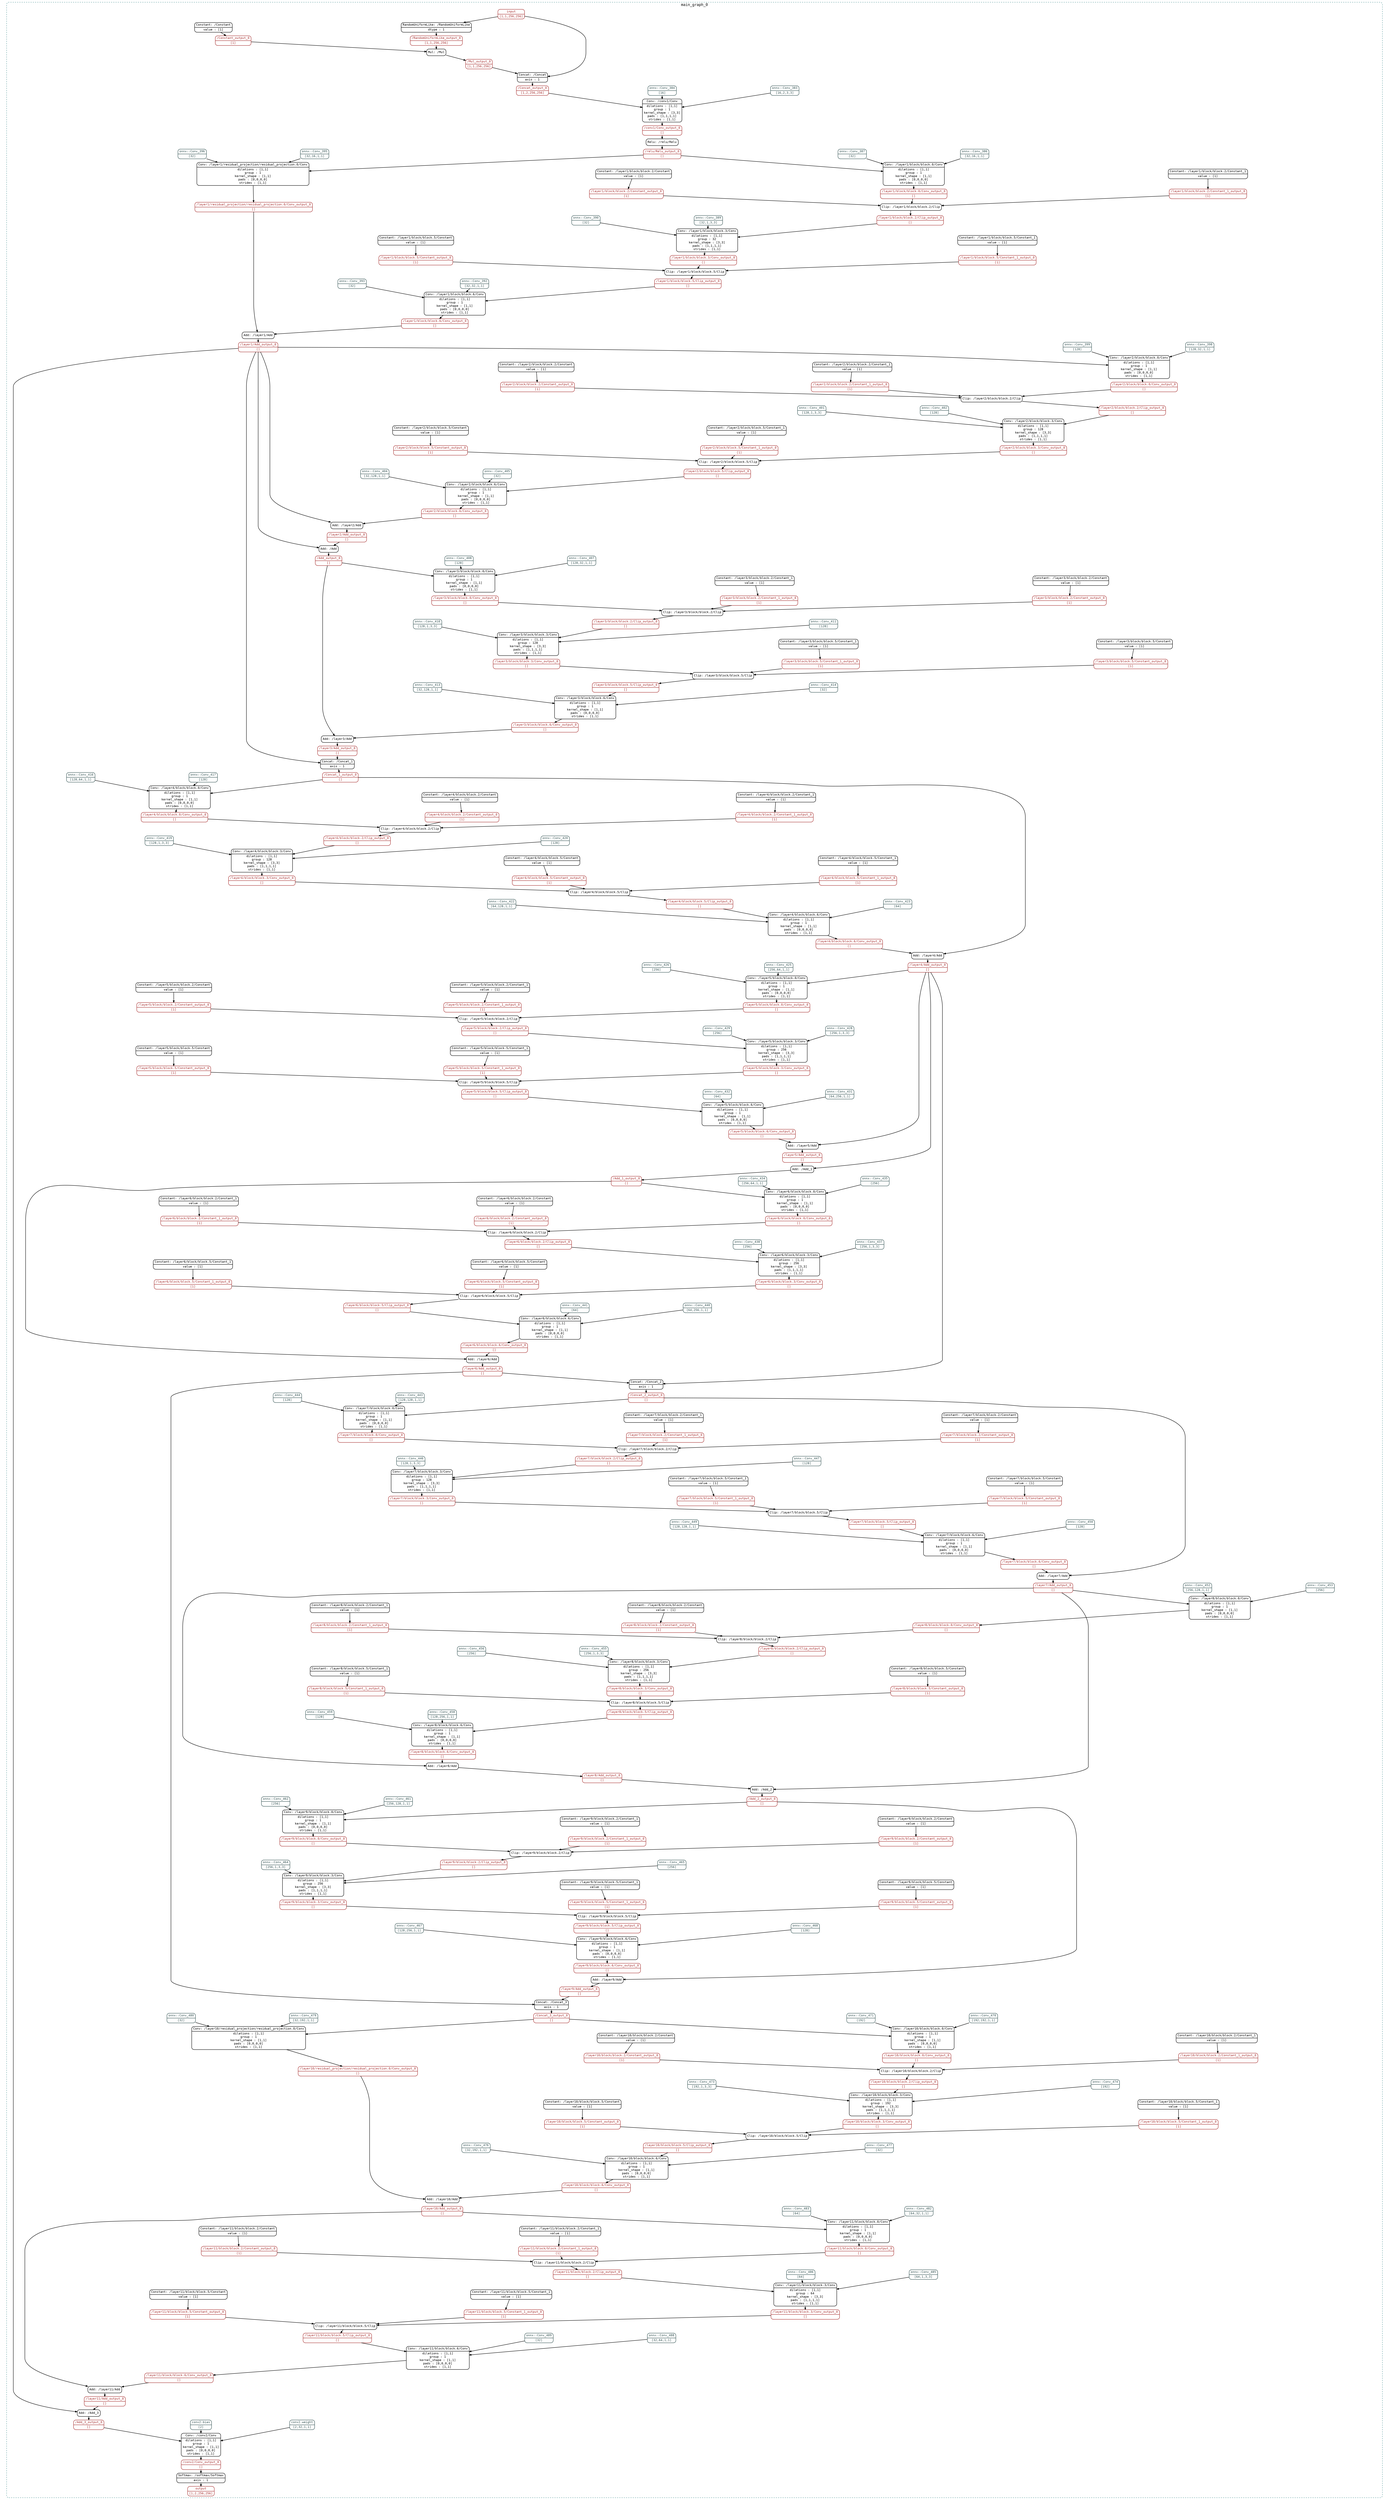 digraph main_graph {
compound = true
ratio = 1.8
ranksep = 0.25
nodesep = 0.2
splines = true
graph [rankdir = TB, shape = record, charset = "UTF-8", color = cadetblue, fontcolor = black, fontname = "Consolas", fontsize = 20, style = "rounded,dashed,bold"]
node [shape = record, charset = "UTF-8", color = black, fontcolor = black, fontname = "Consolas", fontsize = 16, style = "rounded,bold"]
edge [shape = record, charset = "UTF-8", color = black, fontname = "Consolas", fontsize = 14, style = "bold"]

Tensor0 [
color = brown
fontcolor = brown
label = "{input | [1,1,256,256]}"
]

Tensor1 [
color = brown
fontcolor = brown
label = "{output | [1,2,256,256]}"
]

Tensor2 [
color = brown
fontcolor = brown
label = "{/RandomUniformLike_output_0 | [1,1,256,256]}"
]

Tensor3 [
color = brown
fontcolor = brown
label = "{/Constant_output_0 | [1]}"
]

Tensor4 [
color = brown
fontcolor = brown
label = "{/Mul_output_0 | [1,1,256,256]}"
]

Tensor5 [
color = brown
fontcolor = brown
label = "{/Concat_output_0 | [1,2,256,256]}"
]

Tensor6 [
color = brown
fontcolor = brown
label = "{/conv1/Conv_output_0 | []}"
]

Tensor7 [
color = brown
fontcolor = brown
label = "{/relu/Relu_output_0 | []}"
]

Tensor8 [
color = brown
fontcolor = brown
label = "{/layer1/block/block.0/Conv_output_0 | []}"
]

Tensor9 [
color = brown
fontcolor = brown
label = "{/layer1/block/block.2/Constant_output_0 | [1]}"
]

Tensor10 [
color = brown
fontcolor = brown
label = "{/layer1/block/block.2/Constant_1_output_0 | [1]}"
]

Tensor11 [
color = brown
fontcolor = brown
label = "{/layer1/block/block.2/Clip_output_0 | []}"
]

Tensor12 [
color = brown
fontcolor = brown
label = "{/layer1/block/block.3/Conv_output_0 | []}"
]

Tensor13 [
color = brown
fontcolor = brown
label = "{/layer1/block/block.5/Constant_output_0 | [1]}"
]

Tensor14 [
color = brown
fontcolor = brown
label = "{/layer1/block/block.5/Constant_1_output_0 | [1]}"
]

Tensor15 [
color = brown
fontcolor = brown
label = "{/layer1/block/block.5/Clip_output_0 | []}"
]

Tensor16 [
color = brown
fontcolor = brown
label = "{/layer1/block/block.6/Conv_output_0 | []}"
]

Tensor17 [
color = brown
fontcolor = brown
label = "{/layer1/residual_projection/residual_projection.0/Conv_output_0 | []}"
]

Tensor18 [
color = brown
fontcolor = brown
label = "{/layer1/Add_output_0 | []}"
]

Tensor19 [
color = brown
fontcolor = brown
label = "{/layer2/block/block.0/Conv_output_0 | []}"
]

Tensor20 [
color = brown
fontcolor = brown
label = "{/layer2/block/block.2/Constant_output_0 | [1]}"
]

Tensor21 [
color = brown
fontcolor = brown
label = "{/layer2/block/block.2/Constant_1_output_0 | [1]}"
]

Tensor22 [
color = brown
fontcolor = brown
label = "{/layer2/block/block.2/Clip_output_0 | []}"
]

Tensor23 [
color = brown
fontcolor = brown
label = "{/layer2/block/block.3/Conv_output_0 | []}"
]

Tensor24 [
color = brown
fontcolor = brown
label = "{/layer2/block/block.5/Constant_output_0 | [1]}"
]

Tensor25 [
color = brown
fontcolor = brown
label = "{/layer2/block/block.5/Constant_1_output_0 | [1]}"
]

Tensor26 [
color = brown
fontcolor = brown
label = "{/layer2/block/block.5/Clip_output_0 | []}"
]

Tensor27 [
color = brown
fontcolor = brown
label = "{/layer2/block/block.6/Conv_output_0 | []}"
]

Tensor28 [
color = brown
fontcolor = brown
label = "{/layer2/Add_output_0 | []}"
]

Tensor29 [
color = brown
fontcolor = brown
label = "{/Add_output_0 | []}"
]

Tensor30 [
color = brown
fontcolor = brown
label = "{/layer3/block/block.0/Conv_output_0 | []}"
]

Tensor31 [
color = brown
fontcolor = brown
label = "{/layer3/block/block.2/Constant_output_0 | [1]}"
]

Tensor32 [
color = brown
fontcolor = brown
label = "{/layer3/block/block.2/Constant_1_output_0 | [1]}"
]

Tensor33 [
color = brown
fontcolor = brown
label = "{/layer3/block/block.2/Clip_output_0 | []}"
]

Tensor34 [
color = brown
fontcolor = brown
label = "{/layer3/block/block.3/Conv_output_0 | []}"
]

Tensor35 [
color = brown
fontcolor = brown
label = "{/layer3/block/block.5/Constant_output_0 | [1]}"
]

Tensor36 [
color = brown
fontcolor = brown
label = "{/layer3/block/block.5/Constant_1_output_0 | [1]}"
]

Tensor37 [
color = brown
fontcolor = brown
label = "{/layer3/block/block.5/Clip_output_0 | []}"
]

Tensor38 [
color = brown
fontcolor = brown
label = "{/layer3/block/block.6/Conv_output_0 | []}"
]

Tensor39 [
color = brown
fontcolor = brown
label = "{/layer3/Add_output_0 | []}"
]

Tensor40 [
color = brown
fontcolor = brown
label = "{/Concat_1_output_0 | []}"
]

Tensor41 [
color = brown
fontcolor = brown
label = "{/layer4/block/block.0/Conv_output_0 | []}"
]

Tensor42 [
color = brown
fontcolor = brown
label = "{/layer4/block/block.2/Constant_output_0 | [1]}"
]

Tensor43 [
color = brown
fontcolor = brown
label = "{/layer4/block/block.2/Constant_1_output_0 | [1]}"
]

Tensor44 [
color = brown
fontcolor = brown
label = "{/layer4/block/block.2/Clip_output_0 | []}"
]

Tensor45 [
color = brown
fontcolor = brown
label = "{/layer4/block/block.3/Conv_output_0 | []}"
]

Tensor46 [
color = brown
fontcolor = brown
label = "{/layer4/block/block.5/Constant_output_0 | [1]}"
]

Tensor47 [
color = brown
fontcolor = brown
label = "{/layer4/block/block.5/Constant_1_output_0 | [1]}"
]

Tensor48 [
color = brown
fontcolor = brown
label = "{/layer4/block/block.5/Clip_output_0 | []}"
]

Tensor49 [
color = brown
fontcolor = brown
label = "{/layer4/block/block.6/Conv_output_0 | []}"
]

Tensor50 [
color = brown
fontcolor = brown
label = "{/layer4/Add_output_0 | []}"
]

Tensor51 [
color = brown
fontcolor = brown
label = "{/layer5/block/block.0/Conv_output_0 | []}"
]

Tensor52 [
color = brown
fontcolor = brown
label = "{/layer5/block/block.2/Constant_output_0 | [1]}"
]

Tensor53 [
color = brown
fontcolor = brown
label = "{/layer5/block/block.2/Constant_1_output_0 | [1]}"
]

Tensor54 [
color = brown
fontcolor = brown
label = "{/layer5/block/block.2/Clip_output_0 | []}"
]

Tensor55 [
color = brown
fontcolor = brown
label = "{/layer5/block/block.3/Conv_output_0 | []}"
]

Tensor56 [
color = brown
fontcolor = brown
label = "{/layer5/block/block.5/Constant_output_0 | [1]}"
]

Tensor57 [
color = brown
fontcolor = brown
label = "{/layer5/block/block.5/Constant_1_output_0 | [1]}"
]

Tensor58 [
color = brown
fontcolor = brown
label = "{/layer5/block/block.5/Clip_output_0 | []}"
]

Tensor59 [
color = brown
fontcolor = brown
label = "{/layer5/block/block.6/Conv_output_0 | []}"
]

Tensor60 [
color = brown
fontcolor = brown
label = "{/layer5/Add_output_0 | []}"
]

Tensor61 [
color = brown
fontcolor = brown
label = "{/Add_1_output_0 | []}"
]

Tensor62 [
color = brown
fontcolor = brown
label = "{/layer6/block/block.0/Conv_output_0 | []}"
]

Tensor63 [
color = brown
fontcolor = brown
label = "{/layer6/block/block.2/Constant_output_0 | [1]}"
]

Tensor64 [
color = brown
fontcolor = brown
label = "{/layer6/block/block.2/Constant_1_output_0 | [1]}"
]

Tensor65 [
color = brown
fontcolor = brown
label = "{/layer6/block/block.2/Clip_output_0 | []}"
]

Tensor66 [
color = brown
fontcolor = brown
label = "{/layer6/block/block.3/Conv_output_0 | []}"
]

Tensor67 [
color = brown
fontcolor = brown
label = "{/layer6/block/block.5/Constant_output_0 | [1]}"
]

Tensor68 [
color = brown
fontcolor = brown
label = "{/layer6/block/block.5/Constant_1_output_0 | [1]}"
]

Tensor69 [
color = brown
fontcolor = brown
label = "{/layer6/block/block.5/Clip_output_0 | []}"
]

Tensor70 [
color = brown
fontcolor = brown
label = "{/layer6/block/block.6/Conv_output_0 | []}"
]

Tensor71 [
color = brown
fontcolor = brown
label = "{/layer6/Add_output_0 | []}"
]

Tensor72 [
color = brown
fontcolor = brown
label = "{/Concat_2_output_0 | []}"
]

Tensor73 [
color = brown
fontcolor = brown
label = "{/layer7/block/block.0/Conv_output_0 | []}"
]

Tensor74 [
color = brown
fontcolor = brown
label = "{/layer7/block/block.2/Constant_output_0 | [1]}"
]

Tensor75 [
color = brown
fontcolor = brown
label = "{/layer7/block/block.2/Constant_1_output_0 | [1]}"
]

Tensor76 [
color = brown
fontcolor = brown
label = "{/layer7/block/block.2/Clip_output_0 | []}"
]

Tensor77 [
color = brown
fontcolor = brown
label = "{/layer7/block/block.3/Conv_output_0 | []}"
]

Tensor78 [
color = brown
fontcolor = brown
label = "{/layer7/block/block.5/Constant_output_0 | [1]}"
]

Tensor79 [
color = brown
fontcolor = brown
label = "{/layer7/block/block.5/Constant_1_output_0 | [1]}"
]

Tensor80 [
color = brown
fontcolor = brown
label = "{/layer7/block/block.5/Clip_output_0 | []}"
]

Tensor81 [
color = brown
fontcolor = brown
label = "{/layer7/block/block.6/Conv_output_0 | []}"
]

Tensor82 [
color = brown
fontcolor = brown
label = "{/layer7/Add_output_0 | []}"
]

Tensor83 [
color = brown
fontcolor = brown
label = "{/layer8/block/block.0/Conv_output_0 | []}"
]

Tensor84 [
color = brown
fontcolor = brown
label = "{/layer8/block/block.2/Constant_output_0 | [1]}"
]

Tensor85 [
color = brown
fontcolor = brown
label = "{/layer8/block/block.2/Constant_1_output_0 | [1]}"
]

Tensor86 [
color = brown
fontcolor = brown
label = "{/layer8/block/block.2/Clip_output_0 | []}"
]

Tensor87 [
color = brown
fontcolor = brown
label = "{/layer8/block/block.3/Conv_output_0 | []}"
]

Tensor88 [
color = brown
fontcolor = brown
label = "{/layer8/block/block.5/Constant_output_0 | [1]}"
]

Tensor89 [
color = brown
fontcolor = brown
label = "{/layer8/block/block.5/Constant_1_output_0 | [1]}"
]

Tensor90 [
color = brown
fontcolor = brown
label = "{/layer8/block/block.5/Clip_output_0 | []}"
]

Tensor91 [
color = brown
fontcolor = brown
label = "{/layer8/block/block.6/Conv_output_0 | []}"
]

Tensor92 [
color = brown
fontcolor = brown
label = "{/layer8/Add_output_0 | []}"
]

Tensor93 [
color = brown
fontcolor = brown
label = "{/Add_2_output_0 | []}"
]

Tensor94 [
color = brown
fontcolor = brown
label = "{/layer9/block/block.0/Conv_output_0 | []}"
]

Tensor95 [
color = brown
fontcolor = brown
label = "{/layer9/block/block.2/Constant_output_0 | [1]}"
]

Tensor96 [
color = brown
fontcolor = brown
label = "{/layer9/block/block.2/Constant_1_output_0 | [1]}"
]

Tensor97 [
color = brown
fontcolor = brown
label = "{/layer9/block/block.2/Clip_output_0 | []}"
]

Tensor98 [
color = brown
fontcolor = brown
label = "{/layer9/block/block.3/Conv_output_0 | []}"
]

Tensor99 [
color = brown
fontcolor = brown
label = "{/layer9/block/block.5/Constant_output_0 | [1]}"
]

Tensor100 [
color = brown
fontcolor = brown
label = "{/layer9/block/block.5/Constant_1_output_0 | [1]}"
]

Tensor101 [
color = brown
fontcolor = brown
label = "{/layer9/block/block.5/Clip_output_0 | []}"
]

Tensor102 [
color = brown
fontcolor = brown
label = "{/layer9/block/block.6/Conv_output_0 | []}"
]

Tensor103 [
color = brown
fontcolor = brown
label = "{/layer9/Add_output_0 | []}"
]

Tensor104 [
color = brown
fontcolor = brown
label = "{/Concat_3_output_0 | []}"
]

Tensor105 [
color = brown
fontcolor = brown
label = "{/layer10/block/block.0/Conv_output_0 | []}"
]

Tensor106 [
color = brown
fontcolor = brown
label = "{/layer10/block/block.2/Constant_output_0 | [1]}"
]

Tensor107 [
color = brown
fontcolor = brown
label = "{/layer10/block/block.2/Constant_1_output_0 | [1]}"
]

Tensor108 [
color = brown
fontcolor = brown
label = "{/layer10/block/block.2/Clip_output_0 | []}"
]

Tensor109 [
color = brown
fontcolor = brown
label = "{/layer10/block/block.3/Conv_output_0 | []}"
]

Tensor110 [
color = brown
fontcolor = brown
label = "{/layer10/block/block.5/Constant_output_0 | [1]}"
]

Tensor111 [
color = brown
fontcolor = brown
label = "{/layer10/block/block.5/Constant_1_output_0 | [1]}"
]

Tensor112 [
color = brown
fontcolor = brown
label = "{/layer10/block/block.5/Clip_output_0 | []}"
]

Tensor113 [
color = brown
fontcolor = brown
label = "{/layer10/block/block.6/Conv_output_0 | []}"
]

Tensor114 [
color = brown
fontcolor = brown
label = "{/layer10/residual_projection/residual_projection.0/Conv_output_0 | []}"
]

Tensor115 [
color = brown
fontcolor = brown
label = "{/layer10/Add_output_0 | []}"
]

Tensor116 [
color = brown
fontcolor = brown
label = "{/layer11/block/block.0/Conv_output_0 | []}"
]

Tensor117 [
color = brown
fontcolor = brown
label = "{/layer11/block/block.2/Constant_output_0 | [1]}"
]

Tensor118 [
color = brown
fontcolor = brown
label = "{/layer11/block/block.2/Constant_1_output_0 | [1]}"
]

Tensor119 [
color = brown
fontcolor = brown
label = "{/layer11/block/block.2/Clip_output_0 | []}"
]

Tensor120 [
color = brown
fontcolor = brown
label = "{/layer11/block/block.3/Conv_output_0 | []}"
]

Tensor121 [
color = brown
fontcolor = brown
label = "{/layer11/block/block.5/Constant_output_0 | [1]}"
]

Tensor122 [
color = brown
fontcolor = brown
label = "{/layer11/block/block.5/Constant_1_output_0 | [1]}"
]

Tensor123 [
color = brown
fontcolor = brown
label = "{/layer11/block/block.5/Clip_output_0 | []}"
]

Tensor124 [
color = brown
fontcolor = brown
label = "{/layer11/block/block.6/Conv_output_0 | []}"
]

Tensor125 [
color = brown
fontcolor = brown
label = "{/layer11/Add_output_0 | []}"
]

Tensor126 [
color = brown
fontcolor = brown
label = "{/Add_3_output_0 | []}"
]

Tensor127 [
color = brown
fontcolor = brown
label = "{/conv2/Conv_output_0 | []}"
]

Tensor128 [
color = darkslategrey
fontcolor = darkslategrey
label = "{onnx::Conv_383 | [16,2,3,3]}"
]

Tensor129 [
color = darkslategrey
fontcolor = darkslategrey
label = "{onnx::Conv_384 | [16]}"
]

Tensor130 [
color = darkslategrey
fontcolor = darkslategrey
label = "{onnx::Conv_386 | [32,16,1,1]}"
]

Tensor131 [
color = darkslategrey
fontcolor = darkslategrey
label = "{onnx::Conv_387 | [32]}"
]

Tensor132 [
color = darkslategrey
fontcolor = darkslategrey
label = "{onnx::Conv_389 | [32,1,3,3]}"
]

Tensor133 [
color = darkslategrey
fontcolor = darkslategrey
label = "{onnx::Conv_390 | [32]}"
]

Tensor134 [
color = darkslategrey
fontcolor = darkslategrey
label = "{onnx::Conv_392 | [32,32,1,1]}"
]

Tensor135 [
color = darkslategrey
fontcolor = darkslategrey
label = "{onnx::Conv_393 | [32]}"
]

Tensor136 [
color = darkslategrey
fontcolor = darkslategrey
label = "{onnx::Conv_395 | [32,16,1,1]}"
]

Tensor137 [
color = darkslategrey
fontcolor = darkslategrey
label = "{onnx::Conv_396 | [32]}"
]

Tensor138 [
color = darkslategrey
fontcolor = darkslategrey
label = "{onnx::Conv_398 | [128,32,1,1]}"
]

Tensor139 [
color = darkslategrey
fontcolor = darkslategrey
label = "{onnx::Conv_399 | [128]}"
]

Tensor140 [
color = darkslategrey
fontcolor = darkslategrey
label = "{onnx::Conv_401 | [128,1,3,3]}"
]

Tensor141 [
color = darkslategrey
fontcolor = darkslategrey
label = "{onnx::Conv_402 | [128]}"
]

Tensor142 [
color = darkslategrey
fontcolor = darkslategrey
label = "{onnx::Conv_404 | [32,128,1,1]}"
]

Tensor143 [
color = darkslategrey
fontcolor = darkslategrey
label = "{onnx::Conv_405 | [32]}"
]

Tensor144 [
color = darkslategrey
fontcolor = darkslategrey
label = "{onnx::Conv_407 | [128,32,1,1]}"
]

Tensor145 [
color = darkslategrey
fontcolor = darkslategrey
label = "{onnx::Conv_408 | [128]}"
]

Tensor146 [
color = darkslategrey
fontcolor = darkslategrey
label = "{onnx::Conv_410 | [128,1,3,3]}"
]

Tensor147 [
color = darkslategrey
fontcolor = darkslategrey
label = "{onnx::Conv_411 | [128]}"
]

Tensor148 [
color = darkslategrey
fontcolor = darkslategrey
label = "{onnx::Conv_413 | [32,128,1,1]}"
]

Tensor149 [
color = darkslategrey
fontcolor = darkslategrey
label = "{onnx::Conv_414 | [32]}"
]

Tensor150 [
color = darkslategrey
fontcolor = darkslategrey
label = "{onnx::Conv_416 | [128,64,1,1]}"
]

Tensor151 [
color = darkslategrey
fontcolor = darkslategrey
label = "{onnx::Conv_417 | [128]}"
]

Tensor152 [
color = darkslategrey
fontcolor = darkslategrey
label = "{onnx::Conv_419 | [128,1,3,3]}"
]

Tensor153 [
color = darkslategrey
fontcolor = darkslategrey
label = "{onnx::Conv_420 | [128]}"
]

Tensor154 [
color = darkslategrey
fontcolor = darkslategrey
label = "{onnx::Conv_422 | [64,128,1,1]}"
]

Tensor155 [
color = darkslategrey
fontcolor = darkslategrey
label = "{onnx::Conv_423 | [64]}"
]

Tensor156 [
color = darkslategrey
fontcolor = darkslategrey
label = "{onnx::Conv_425 | [256,64,1,1]}"
]

Tensor157 [
color = darkslategrey
fontcolor = darkslategrey
label = "{onnx::Conv_426 | [256]}"
]

Tensor158 [
color = darkslategrey
fontcolor = darkslategrey
label = "{onnx::Conv_428 | [256,1,3,3]}"
]

Tensor159 [
color = darkslategrey
fontcolor = darkslategrey
label = "{onnx::Conv_429 | [256]}"
]

Tensor160 [
color = darkslategrey
fontcolor = darkslategrey
label = "{onnx::Conv_431 | [64,256,1,1]}"
]

Tensor161 [
color = darkslategrey
fontcolor = darkslategrey
label = "{onnx::Conv_432 | [64]}"
]

Tensor162 [
color = darkslategrey
fontcolor = darkslategrey
label = "{onnx::Conv_434 | [256,64,1,1]}"
]

Tensor163 [
color = darkslategrey
fontcolor = darkslategrey
label = "{onnx::Conv_435 | [256]}"
]

Tensor164 [
color = darkslategrey
fontcolor = darkslategrey
label = "{onnx::Conv_437 | [256,1,3,3]}"
]

Tensor165 [
color = darkslategrey
fontcolor = darkslategrey
label = "{onnx::Conv_438 | [256]}"
]

Tensor166 [
color = darkslategrey
fontcolor = darkslategrey
label = "{onnx::Conv_440 | [64,256,1,1]}"
]

Tensor167 [
color = darkslategrey
fontcolor = darkslategrey
label = "{onnx::Conv_441 | [64]}"
]

Tensor168 [
color = darkslategrey
fontcolor = darkslategrey
label = "{onnx::Conv_443 | [128,128,1,1]}"
]

Tensor169 [
color = darkslategrey
fontcolor = darkslategrey
label = "{onnx::Conv_444 | [128]}"
]

Tensor170 [
color = darkslategrey
fontcolor = darkslategrey
label = "{onnx::Conv_446 | [128,1,3,3]}"
]

Tensor171 [
color = darkslategrey
fontcolor = darkslategrey
label = "{onnx::Conv_447 | [128]}"
]

Tensor172 [
color = darkslategrey
fontcolor = darkslategrey
label = "{onnx::Conv_449 | [128,128,1,1]}"
]

Tensor173 [
color = darkslategrey
fontcolor = darkslategrey
label = "{onnx::Conv_450 | [128]}"
]

Tensor174 [
color = darkslategrey
fontcolor = darkslategrey
label = "{onnx::Conv_452 | [256,128,1,1]}"
]

Tensor175 [
color = darkslategrey
fontcolor = darkslategrey
label = "{onnx::Conv_453 | [256]}"
]

Tensor176 [
color = darkslategrey
fontcolor = darkslategrey
label = "{onnx::Conv_455 | [256,1,3,3]}"
]

Tensor177 [
color = darkslategrey
fontcolor = darkslategrey
label = "{onnx::Conv_456 | [256]}"
]

Tensor178 [
color = darkslategrey
fontcolor = darkslategrey
label = "{onnx::Conv_458 | [128,256,1,1]}"
]

Tensor179 [
color = darkslategrey
fontcolor = darkslategrey
label = "{onnx::Conv_459 | [128]}"
]

Tensor180 [
color = darkslategrey
fontcolor = darkslategrey
label = "{onnx::Conv_461 | [256,128,1,1]}"
]

Tensor181 [
color = darkslategrey
fontcolor = darkslategrey
label = "{onnx::Conv_462 | [256]}"
]

Tensor182 [
color = darkslategrey
fontcolor = darkslategrey
label = "{onnx::Conv_464 | [256,1,3,3]}"
]

Tensor183 [
color = darkslategrey
fontcolor = darkslategrey
label = "{onnx::Conv_465 | [256]}"
]

Tensor184 [
color = darkslategrey
fontcolor = darkslategrey
label = "{onnx::Conv_467 | [128,256,1,1]}"
]

Tensor185 [
color = darkslategrey
fontcolor = darkslategrey
label = "{onnx::Conv_468 | [128]}"
]

Tensor186 [
color = darkslategrey
fontcolor = darkslategrey
label = "{onnx::Conv_470 | [192,192,1,1]}"
]

Tensor187 [
color = darkslategrey
fontcolor = darkslategrey
label = "{onnx::Conv_471 | [192]}"
]

Tensor188 [
color = darkslategrey
fontcolor = darkslategrey
label = "{onnx::Conv_473 | [192,1,3,3]}"
]

Tensor189 [
color = darkslategrey
fontcolor = darkslategrey
label = "{onnx::Conv_474 | [192]}"
]

Tensor190 [
color = darkslategrey
fontcolor = darkslategrey
label = "{onnx::Conv_476 | [32,192,1,1]}"
]

Tensor191 [
color = darkslategrey
fontcolor = darkslategrey
label = "{onnx::Conv_477 | [32]}"
]

Tensor192 [
color = darkslategrey
fontcolor = darkslategrey
label = "{onnx::Conv_479 | [32,192,1,1]}"
]

Tensor193 [
color = darkslategrey
fontcolor = darkslategrey
label = "{onnx::Conv_480 | [32]}"
]

Tensor194 [
color = darkslategrey
fontcolor = darkslategrey
label = "{onnx::Conv_482 | [64,32,1,1]}"
]

Tensor195 [
color = darkslategrey
fontcolor = darkslategrey
label = "{onnx::Conv_483 | [64]}"
]

Tensor196 [
color = darkslategrey
fontcolor = darkslategrey
label = "{onnx::Conv_485 | [64,1,3,3]}"
]

Tensor197 [
color = darkslategrey
fontcolor = darkslategrey
label = "{onnx::Conv_486 | [64]}"
]

Tensor198 [
color = darkslategrey
fontcolor = darkslategrey
label = "{onnx::Conv_488 | [32,64,1,1]}"
]

Tensor199 [
color = darkslategrey
fontcolor = darkslategrey
label = "{onnx::Conv_489 | [32]}"
]

Tensor200 [
color = darkslategrey
fontcolor = darkslategrey
label = "{conv2.weight | [2,32,1,1]}"
]

Tensor201 [
color = darkslategrey
fontcolor = darkslategrey
label = "{conv2.bias | [2]}"
]

subgraph cluster_subgraph0 {
label = "main_graph_0"

Node0 [
label = "{ RandomUniformLike: /RandomUniformLike | {
dtype : 1\n

}}"
]

Tensor0 ->  Node0
Node0 ->  Tensor2

Node1 [
label = "{ Constant: /Constant | {
value : [1]\n

}}"
]

Node1 ->  Tensor3

Node2 [ label = "{ Mul: /Mul }" ]

Tensor2 ->  Node2
Tensor3 ->  Node2
Node2 ->  Tensor4

Node3 [
label = "{ Concat: /Concat | {
axis : 1\n

}}"
]

Tensor0 ->  Node3
Tensor4 ->  Node3
Node3 ->  Tensor5

Node4 [
label = "{ Conv: /conv1/Conv | {
dilations : [1,1]\n
group : 1\n
kernel_shape : [3,3]\n
pads : [1,1,1,1]\n
strides : [1,1]\n

}}"
]

Tensor5 ->  Node4
Tensor128 ->  Node4
Tensor129 ->  Node4
Node4 ->  Tensor6

Node5 [ label = "{ Relu: /relu/Relu }" ]

Tensor6 ->  Node5
Node5 ->  Tensor7

Node6 [
label = "{ Conv: /layer1/block/block.0/Conv | {
dilations : [1,1]\n
group : 1\n
kernel_shape : [1,1]\n
pads : [0,0,0,0]\n
strides : [1,1]\n

}}"
]

Tensor7 ->  Node6
Tensor130 ->  Node6
Tensor131 ->  Node6
Node6 ->  Tensor8

Node7 [
label = "{ Constant: /layer1/block/block.2/Constant | {
value : [1]\n

}}"
]

Node7 ->  Tensor9

Node8 [
label = "{ Constant: /layer1/block/block.2/Constant_1 | {
value : [1]\n

}}"
]

Node8 ->  Tensor10

Node9 [ label = "{ Clip: /layer1/block/block.2/Clip }" ]

Tensor8 ->  Node9
Tensor9 ->  Node9
Tensor10 ->  Node9
Node9 ->  Tensor11

Node10 [
label = "{ Conv: /layer1/block/block.3/Conv | {
dilations : [1,1]\n
group : 32\n
kernel_shape : [3,3]\n
pads : [1,1,1,1]\n
strides : [1,1]\n

}}"
]

Tensor11 ->  Node10
Tensor132 ->  Node10
Tensor133 ->  Node10
Node10 ->  Tensor12

Node11 [
label = "{ Constant: /layer1/block/block.5/Constant | {
value : [1]\n

}}"
]

Node11 ->  Tensor13

Node12 [
label = "{ Constant: /layer1/block/block.5/Constant_1 | {
value : [1]\n

}}"
]

Node12 ->  Tensor14

Node13 [ label = "{ Clip: /layer1/block/block.5/Clip }" ]

Tensor12 ->  Node13
Tensor13 ->  Node13
Tensor14 ->  Node13
Node13 ->  Tensor15

Node14 [
label = "{ Conv: /layer1/block/block.6/Conv | {
dilations : [1,1]\n
group : 1\n
kernel_shape : [1,1]\n
pads : [0,0,0,0]\n
strides : [1,1]\n

}}"
]

Tensor15 ->  Node14
Tensor134 ->  Node14
Tensor135 ->  Node14
Node14 ->  Tensor16

Node15 [
label = "{ Conv: /layer1/residual_projection/residual_projection.0/Conv | {
dilations : [1,1]\n
group : 1\n
kernel_shape : [1,1]\n
pads : [0,0,0,0]\n
strides : [1,1]\n

}}"
]

Tensor7 ->  Node15
Tensor136 ->  Node15
Tensor137 ->  Node15
Node15 ->  Tensor17

Node16 [ label = "{ Add: /layer1/Add }" ]

Tensor16 ->  Node16
Tensor17 ->  Node16
Node16 ->  Tensor18

Node17 [
label = "{ Conv: /layer2/block/block.0/Conv | {
dilations : [1,1]\n
group : 1\n
kernel_shape : [1,1]\n
pads : [0,0,0,0]\n
strides : [1,1]\n

}}"
]

Tensor18 ->  Node17
Tensor138 ->  Node17
Tensor139 ->  Node17
Node17 ->  Tensor19

Node18 [
label = "{ Constant: /layer2/block/block.2/Constant | {
value : [1]\n

}}"
]

Node18 ->  Tensor20

Node19 [
label = "{ Constant: /layer2/block/block.2/Constant_1 | {
value : [1]\n

}}"
]

Node19 ->  Tensor21

Node20 [ label = "{ Clip: /layer2/block/block.2/Clip }" ]

Tensor19 ->  Node20
Tensor20 ->  Node20
Tensor21 ->  Node20
Node20 ->  Tensor22

Node21 [
label = "{ Conv: /layer2/block/block.3/Conv | {
dilations : [1,1]\n
group : 128\n
kernel_shape : [3,3]\n
pads : [1,1,1,1]\n
strides : [1,1]\n

}}"
]

Tensor22 ->  Node21
Tensor140 ->  Node21
Tensor141 ->  Node21
Node21 ->  Tensor23

Node22 [
label = "{ Constant: /layer2/block/block.5/Constant | {
value : [1]\n

}}"
]

Node22 ->  Tensor24

Node23 [
label = "{ Constant: /layer2/block/block.5/Constant_1 | {
value : [1]\n

}}"
]

Node23 ->  Tensor25

Node24 [ label = "{ Clip: /layer2/block/block.5/Clip }" ]

Tensor23 ->  Node24
Tensor24 ->  Node24
Tensor25 ->  Node24
Node24 ->  Tensor26

Node25 [
label = "{ Conv: /layer2/block/block.6/Conv | {
dilations : [1,1]\n
group : 1\n
kernel_shape : [1,1]\n
pads : [0,0,0,0]\n
strides : [1,1]\n

}}"
]

Tensor26 ->  Node25
Tensor142 ->  Node25
Tensor143 ->  Node25
Node25 ->  Tensor27

Node26 [ label = "{ Add: /layer2/Add }" ]

Tensor27 ->  Node26
Tensor18 ->  Node26
Node26 ->  Tensor28

Node27 [ label = "{ Add: /Add }" ]

Tensor18 ->  Node27
Tensor28 ->  Node27
Node27 ->  Tensor29

Node28 [
label = "{ Conv: /layer3/block/block.0/Conv | {
dilations : [1,1]\n
group : 1\n
kernel_shape : [1,1]\n
pads : [0,0,0,0]\n
strides : [1,1]\n

}}"
]

Tensor29 ->  Node28
Tensor144 ->  Node28
Tensor145 ->  Node28
Node28 ->  Tensor30

Node29 [
label = "{ Constant: /layer3/block/block.2/Constant | {
value : [1]\n

}}"
]

Node29 ->  Tensor31

Node30 [
label = "{ Constant: /layer3/block/block.2/Constant_1 | {
value : [1]\n

}}"
]

Node30 ->  Tensor32

Node31 [ label = "{ Clip: /layer3/block/block.2/Clip }" ]

Tensor30 ->  Node31
Tensor31 ->  Node31
Tensor32 ->  Node31
Node31 ->  Tensor33

Node32 [
label = "{ Conv: /layer3/block/block.3/Conv | {
dilations : [1,1]\n
group : 128\n
kernel_shape : [3,3]\n
pads : [1,1,1,1]\n
strides : [1,1]\n

}}"
]

Tensor33 ->  Node32
Tensor146 ->  Node32
Tensor147 ->  Node32
Node32 ->  Tensor34

Node33 [
label = "{ Constant: /layer3/block/block.5/Constant | {
value : [1]\n

}}"
]

Node33 ->  Tensor35

Node34 [
label = "{ Constant: /layer3/block/block.5/Constant_1 | {
value : [1]\n

}}"
]

Node34 ->  Tensor36

Node35 [ label = "{ Clip: /layer3/block/block.5/Clip }" ]

Tensor34 ->  Node35
Tensor35 ->  Node35
Tensor36 ->  Node35
Node35 ->  Tensor37

Node36 [
label = "{ Conv: /layer3/block/block.6/Conv | {
dilations : [1,1]\n
group : 1\n
kernel_shape : [1,1]\n
pads : [0,0,0,0]\n
strides : [1,1]\n

}}"
]

Tensor37 ->  Node36
Tensor148 ->  Node36
Tensor149 ->  Node36
Node36 ->  Tensor38

Node37 [ label = "{ Add: /layer3/Add }" ]

Tensor38 ->  Node37
Tensor29 ->  Node37
Node37 ->  Tensor39

Node38 [
label = "{ Concat: /Concat_1 | {
axis : 1\n

}}"
]

Tensor39 ->  Node38
Tensor18 ->  Node38
Node38 ->  Tensor40

Node39 [
label = "{ Conv: /layer4/block/block.0/Conv | {
dilations : [1,1]\n
group : 1\n
kernel_shape : [1,1]\n
pads : [0,0,0,0]\n
strides : [1,1]\n

}}"
]

Tensor40 ->  Node39
Tensor150 ->  Node39
Tensor151 ->  Node39
Node39 ->  Tensor41

Node40 [
label = "{ Constant: /layer4/block/block.2/Constant | {
value : [1]\n

}}"
]

Node40 ->  Tensor42

Node41 [
label = "{ Constant: /layer4/block/block.2/Constant_1 | {
value : [1]\n

}}"
]

Node41 ->  Tensor43

Node42 [ label = "{ Clip: /layer4/block/block.2/Clip }" ]

Tensor41 ->  Node42
Tensor42 ->  Node42
Tensor43 ->  Node42
Node42 ->  Tensor44

Node43 [
label = "{ Conv: /layer4/block/block.3/Conv | {
dilations : [1,1]\n
group : 128\n
kernel_shape : [3,3]\n
pads : [1,1,1,1]\n
strides : [1,1]\n

}}"
]

Tensor44 ->  Node43
Tensor152 ->  Node43
Tensor153 ->  Node43
Node43 ->  Tensor45

Node44 [
label = "{ Constant: /layer4/block/block.5/Constant | {
value : [1]\n

}}"
]

Node44 ->  Tensor46

Node45 [
label = "{ Constant: /layer4/block/block.5/Constant_1 | {
value : [1]\n

}}"
]

Node45 ->  Tensor47

Node46 [ label = "{ Clip: /layer4/block/block.5/Clip }" ]

Tensor45 ->  Node46
Tensor46 ->  Node46
Tensor47 ->  Node46
Node46 ->  Tensor48

Node47 [
label = "{ Conv: /layer4/block/block.6/Conv | {
dilations : [1,1]\n
group : 1\n
kernel_shape : [1,1]\n
pads : [0,0,0,0]\n
strides : [1,1]\n

}}"
]

Tensor48 ->  Node47
Tensor154 ->  Node47
Tensor155 ->  Node47
Node47 ->  Tensor49

Node48 [ label = "{ Add: /layer4/Add }" ]

Tensor49 ->  Node48
Tensor40 ->  Node48
Node48 ->  Tensor50

Node49 [
label = "{ Conv: /layer5/block/block.0/Conv | {
dilations : [1,1]\n
group : 1\n
kernel_shape : [1,1]\n
pads : [0,0,0,0]\n
strides : [1,1]\n

}}"
]

Tensor50 ->  Node49
Tensor156 ->  Node49
Tensor157 ->  Node49
Node49 ->  Tensor51

Node50 [
label = "{ Constant: /layer5/block/block.2/Constant | {
value : [1]\n

}}"
]

Node50 ->  Tensor52

Node51 [
label = "{ Constant: /layer5/block/block.2/Constant_1 | {
value : [1]\n

}}"
]

Node51 ->  Tensor53

Node52 [ label = "{ Clip: /layer5/block/block.2/Clip }" ]

Tensor51 ->  Node52
Tensor52 ->  Node52
Tensor53 ->  Node52
Node52 ->  Tensor54

Node53 [
label = "{ Conv: /layer5/block/block.3/Conv | {
dilations : [1,1]\n
group : 256\n
kernel_shape : [3,3]\n
pads : [1,1,1,1]\n
strides : [1,1]\n

}}"
]

Tensor54 ->  Node53
Tensor158 ->  Node53
Tensor159 ->  Node53
Node53 ->  Tensor55

Node54 [
label = "{ Constant: /layer5/block/block.5/Constant | {
value : [1]\n

}}"
]

Node54 ->  Tensor56

Node55 [
label = "{ Constant: /layer5/block/block.5/Constant_1 | {
value : [1]\n

}}"
]

Node55 ->  Tensor57

Node56 [ label = "{ Clip: /layer5/block/block.5/Clip }" ]

Tensor55 ->  Node56
Tensor56 ->  Node56
Tensor57 ->  Node56
Node56 ->  Tensor58

Node57 [
label = "{ Conv: /layer5/block/block.6/Conv | {
dilations : [1,1]\n
group : 1\n
kernel_shape : [1,1]\n
pads : [0,0,0,0]\n
strides : [1,1]\n

}}"
]

Tensor58 ->  Node57
Tensor160 ->  Node57
Tensor161 ->  Node57
Node57 ->  Tensor59

Node58 [ label = "{ Add: /layer5/Add }" ]

Tensor59 ->  Node58
Tensor50 ->  Node58
Node58 ->  Tensor60

Node59 [ label = "{ Add: /Add_1 }" ]

Tensor50 ->  Node59
Tensor60 ->  Node59
Node59 ->  Tensor61

Node60 [
label = "{ Conv: /layer6/block/block.0/Conv | {
dilations : [1,1]\n
group : 1\n
kernel_shape : [1,1]\n
pads : [0,0,0,0]\n
strides : [1,1]\n

}}"
]

Tensor61 ->  Node60
Tensor162 ->  Node60
Tensor163 ->  Node60
Node60 ->  Tensor62

Node61 [
label = "{ Constant: /layer6/block/block.2/Constant | {
value : [1]\n

}}"
]

Node61 ->  Tensor63

Node62 [
label = "{ Constant: /layer6/block/block.2/Constant_1 | {
value : [1]\n

}}"
]

Node62 ->  Tensor64

Node63 [ label = "{ Clip: /layer6/block/block.2/Clip }" ]

Tensor62 ->  Node63
Tensor63 ->  Node63
Tensor64 ->  Node63
Node63 ->  Tensor65

Node64 [
label = "{ Conv: /layer6/block/block.3/Conv | {
dilations : [1,1]\n
group : 256\n
kernel_shape : [3,3]\n
pads : [1,1,1,1]\n
strides : [1,1]\n

}}"
]

Tensor65 ->  Node64
Tensor164 ->  Node64
Tensor165 ->  Node64
Node64 ->  Tensor66

Node65 [
label = "{ Constant: /layer6/block/block.5/Constant | {
value : [1]\n

}}"
]

Node65 ->  Tensor67

Node66 [
label = "{ Constant: /layer6/block/block.5/Constant_1 | {
value : [1]\n

}}"
]

Node66 ->  Tensor68

Node67 [ label = "{ Clip: /layer6/block/block.5/Clip }" ]

Tensor66 ->  Node67
Tensor67 ->  Node67
Tensor68 ->  Node67
Node67 ->  Tensor69

Node68 [
label = "{ Conv: /layer6/block/block.6/Conv | {
dilations : [1,1]\n
group : 1\n
kernel_shape : [1,1]\n
pads : [0,0,0,0]\n
strides : [1,1]\n

}}"
]

Tensor69 ->  Node68
Tensor166 ->  Node68
Tensor167 ->  Node68
Node68 ->  Tensor70

Node69 [ label = "{ Add: /layer6/Add }" ]

Tensor70 ->  Node69
Tensor61 ->  Node69
Node69 ->  Tensor71

Node70 [
label = "{ Concat: /Concat_2 | {
axis : 1\n

}}"
]

Tensor71 ->  Node70
Tensor50 ->  Node70
Node70 ->  Tensor72

Node71 [
label = "{ Conv: /layer7/block/block.0/Conv | {
dilations : [1,1]\n
group : 1\n
kernel_shape : [1,1]\n
pads : [0,0,0,0]\n
strides : [1,1]\n

}}"
]

Tensor72 ->  Node71
Tensor168 ->  Node71
Tensor169 ->  Node71
Node71 ->  Tensor73

Node72 [
label = "{ Constant: /layer7/block/block.2/Constant | {
value : [1]\n

}}"
]

Node72 ->  Tensor74

Node73 [
label = "{ Constant: /layer7/block/block.2/Constant_1 | {
value : [1]\n

}}"
]

Node73 ->  Tensor75

Node74 [ label = "{ Clip: /layer7/block/block.2/Clip }" ]

Tensor73 ->  Node74
Tensor74 ->  Node74
Tensor75 ->  Node74
Node74 ->  Tensor76

Node75 [
label = "{ Conv: /layer7/block/block.3/Conv | {
dilations : [1,1]\n
group : 128\n
kernel_shape : [3,3]\n
pads : [1,1,1,1]\n
strides : [1,1]\n

}}"
]

Tensor76 ->  Node75
Tensor170 ->  Node75
Tensor171 ->  Node75
Node75 ->  Tensor77

Node76 [
label = "{ Constant: /layer7/block/block.5/Constant | {
value : [1]\n

}}"
]

Node76 ->  Tensor78

Node77 [
label = "{ Constant: /layer7/block/block.5/Constant_1 | {
value : [1]\n

}}"
]

Node77 ->  Tensor79

Node78 [ label = "{ Clip: /layer7/block/block.5/Clip }" ]

Tensor77 ->  Node78
Tensor78 ->  Node78
Tensor79 ->  Node78
Node78 ->  Tensor80

Node79 [
label = "{ Conv: /layer7/block/block.6/Conv | {
dilations : [1,1]\n
group : 1\n
kernel_shape : [1,1]\n
pads : [0,0,0,0]\n
strides : [1,1]\n

}}"
]

Tensor80 ->  Node79
Tensor172 ->  Node79
Tensor173 ->  Node79
Node79 ->  Tensor81

Node80 [ label = "{ Add: /layer7/Add }" ]

Tensor81 ->  Node80
Tensor72 ->  Node80
Node80 ->  Tensor82

Node81 [
label = "{ Conv: /layer8/block/block.0/Conv | {
dilations : [1,1]\n
group : 1\n
kernel_shape : [1,1]\n
pads : [0,0,0,0]\n
strides : [1,1]\n

}}"
]

Tensor82 ->  Node81
Tensor174 ->  Node81
Tensor175 ->  Node81
Node81 ->  Tensor83

Node82 [
label = "{ Constant: /layer8/block/block.2/Constant | {
value : [1]\n

}}"
]

Node82 ->  Tensor84

Node83 [
label = "{ Constant: /layer8/block/block.2/Constant_1 | {
value : [1]\n

}}"
]

Node83 ->  Tensor85

Node84 [ label = "{ Clip: /layer8/block/block.2/Clip }" ]

Tensor83 ->  Node84
Tensor84 ->  Node84
Tensor85 ->  Node84
Node84 ->  Tensor86

Node85 [
label = "{ Conv: /layer8/block/block.3/Conv | {
dilations : [1,1]\n
group : 256\n
kernel_shape : [3,3]\n
pads : [1,1,1,1]\n
strides : [1,1]\n

}}"
]

Tensor86 ->  Node85
Tensor176 ->  Node85
Tensor177 ->  Node85
Node85 ->  Tensor87

Node86 [
label = "{ Constant: /layer8/block/block.5/Constant | {
value : [1]\n

}}"
]

Node86 ->  Tensor88

Node87 [
label = "{ Constant: /layer8/block/block.5/Constant_1 | {
value : [1]\n

}}"
]

Node87 ->  Tensor89

Node88 [ label = "{ Clip: /layer8/block/block.5/Clip }" ]

Tensor87 ->  Node88
Tensor88 ->  Node88
Tensor89 ->  Node88
Node88 ->  Tensor90

Node89 [
label = "{ Conv: /layer8/block/block.6/Conv | {
dilations : [1,1]\n
group : 1\n
kernel_shape : [1,1]\n
pads : [0,0,0,0]\n
strides : [1,1]\n

}}"
]

Tensor90 ->  Node89
Tensor178 ->  Node89
Tensor179 ->  Node89
Node89 ->  Tensor91

Node90 [ label = "{ Add: /layer8/Add }" ]

Tensor91 ->  Node90
Tensor82 ->  Node90
Node90 ->  Tensor92

Node91 [ label = "{ Add: /Add_2 }" ]

Tensor82 ->  Node91
Tensor92 ->  Node91
Node91 ->  Tensor93

Node92 [
label = "{ Conv: /layer9/block/block.0/Conv | {
dilations : [1,1]\n
group : 1\n
kernel_shape : [1,1]\n
pads : [0,0,0,0]\n
strides : [1,1]\n

}}"
]

Tensor93 ->  Node92
Tensor180 ->  Node92
Tensor181 ->  Node92
Node92 ->  Tensor94

Node93 [
label = "{ Constant: /layer9/block/block.2/Constant | {
value : [1]\n

}}"
]

Node93 ->  Tensor95

Node94 [
label = "{ Constant: /layer9/block/block.2/Constant_1 | {
value : [1]\n

}}"
]

Node94 ->  Tensor96

Node95 [ label = "{ Clip: /layer9/block/block.2/Clip }" ]

Tensor94 ->  Node95
Tensor95 ->  Node95
Tensor96 ->  Node95
Node95 ->  Tensor97

Node96 [
label = "{ Conv: /layer9/block/block.3/Conv | {
dilations : [1,1]\n
group : 256\n
kernel_shape : [3,3]\n
pads : [1,1,1,1]\n
strides : [1,1]\n

}}"
]

Tensor97 ->  Node96
Tensor182 ->  Node96
Tensor183 ->  Node96
Node96 ->  Tensor98

Node97 [
label = "{ Constant: /layer9/block/block.5/Constant | {
value : [1]\n

}}"
]

Node97 ->  Tensor99

Node98 [
label = "{ Constant: /layer9/block/block.5/Constant_1 | {
value : [1]\n

}}"
]

Node98 ->  Tensor100

Node99 [ label = "{ Clip: /layer9/block/block.5/Clip }" ]

Tensor98 ->  Node99
Tensor99 ->  Node99
Tensor100 ->  Node99
Node99 ->  Tensor101

Node100 [
label = "{ Conv: /layer9/block/block.6/Conv | {
dilations : [1,1]\n
group : 1\n
kernel_shape : [1,1]\n
pads : [0,0,0,0]\n
strides : [1,1]\n

}}"
]

Tensor101 ->  Node100
Tensor184 ->  Node100
Tensor185 ->  Node100
Node100 ->  Tensor102

Node101 [ label = "{ Add: /layer9/Add }" ]

Tensor102 ->  Node101
Tensor93 ->  Node101
Node101 ->  Tensor103

Node102 [
label = "{ Concat: /Concat_3 | {
axis : 1\n

}}"
]

Tensor103 ->  Node102
Tensor71 ->  Node102
Node102 ->  Tensor104

Node103 [
label = "{ Conv: /layer10/block/block.0/Conv | {
dilations : [1,1]\n
group : 1\n
kernel_shape : [1,1]\n
pads : [0,0,0,0]\n
strides : [1,1]\n

}}"
]

Tensor104 ->  Node103
Tensor186 ->  Node103
Tensor187 ->  Node103
Node103 ->  Tensor105

Node104 [
label = "{ Constant: /layer10/block/block.2/Constant | {
value : [1]\n

}}"
]

Node104 ->  Tensor106

Node105 [
label = "{ Constant: /layer10/block/block.2/Constant_1 | {
value : [1]\n

}}"
]

Node105 ->  Tensor107

Node106 [ label = "{ Clip: /layer10/block/block.2/Clip }" ]

Tensor105 ->  Node106
Tensor106 ->  Node106
Tensor107 ->  Node106
Node106 ->  Tensor108

Node107 [
label = "{ Conv: /layer10/block/block.3/Conv | {
dilations : [1,1]\n
group : 192\n
kernel_shape : [3,3]\n
pads : [1,1,1,1]\n
strides : [1,1]\n

}}"
]

Tensor108 ->  Node107
Tensor188 ->  Node107
Tensor189 ->  Node107
Node107 ->  Tensor109

Node108 [
label = "{ Constant: /layer10/block/block.5/Constant | {
value : [1]\n

}}"
]

Node108 ->  Tensor110

Node109 [
label = "{ Constant: /layer10/block/block.5/Constant_1 | {
value : [1]\n

}}"
]

Node109 ->  Tensor111

Node110 [ label = "{ Clip: /layer10/block/block.5/Clip }" ]

Tensor109 ->  Node110
Tensor110 ->  Node110
Tensor111 ->  Node110
Node110 ->  Tensor112

Node111 [
label = "{ Conv: /layer10/block/block.6/Conv | {
dilations : [1,1]\n
group : 1\n
kernel_shape : [1,1]\n
pads : [0,0,0,0]\n
strides : [1,1]\n

}}"
]

Tensor112 ->  Node111
Tensor190 ->  Node111
Tensor191 ->  Node111
Node111 ->  Tensor113

Node112 [
label = "{ Conv: /layer10/residual_projection/residual_projection.0/Conv | {
dilations : [1,1]\n
group : 1\n
kernel_shape : [1,1]\n
pads : [0,0,0,0]\n
strides : [1,1]\n

}}"
]

Tensor104 ->  Node112
Tensor192 ->  Node112
Tensor193 ->  Node112
Node112 ->  Tensor114

Node113 [ label = "{ Add: /layer10/Add }" ]

Tensor113 ->  Node113
Tensor114 ->  Node113
Node113 ->  Tensor115

Node114 [
label = "{ Conv: /layer11/block/block.0/Conv | {
dilations : [1,1]\n
group : 1\n
kernel_shape : [1,1]\n
pads : [0,0,0,0]\n
strides : [1,1]\n

}}"
]

Tensor115 ->  Node114
Tensor194 ->  Node114
Tensor195 ->  Node114
Node114 ->  Tensor116

Node115 [
label = "{ Constant: /layer11/block/block.2/Constant | {
value : [1]\n

}}"
]

Node115 ->  Tensor117

Node116 [
label = "{ Constant: /layer11/block/block.2/Constant_1 | {
value : [1]\n

}}"
]

Node116 ->  Tensor118

Node117 [ label = "{ Clip: /layer11/block/block.2/Clip }" ]

Tensor116 ->  Node117
Tensor117 ->  Node117
Tensor118 ->  Node117
Node117 ->  Tensor119

Node118 [
label = "{ Conv: /layer11/block/block.3/Conv | {
dilations : [1,1]\n
group : 64\n
kernel_shape : [3,3]\n
pads : [1,1,1,1]\n
strides : [1,1]\n

}}"
]

Tensor119 ->  Node118
Tensor196 ->  Node118
Tensor197 ->  Node118
Node118 ->  Tensor120

Node119 [
label = "{ Constant: /layer11/block/block.5/Constant | {
value : [1]\n

}}"
]

Node119 ->  Tensor121

Node120 [
label = "{ Constant: /layer11/block/block.5/Constant_1 | {
value : [1]\n

}}"
]

Node120 ->  Tensor122

Node121 [ label = "{ Clip: /layer11/block/block.5/Clip }" ]

Tensor120 ->  Node121
Tensor121 ->  Node121
Tensor122 ->  Node121
Node121 ->  Tensor123

Node122 [
label = "{ Conv: /layer11/block/block.6/Conv | {
dilations : [1,1]\n
group : 1\n
kernel_shape : [1,1]\n
pads : [0,0,0,0]\n
strides : [1,1]\n

}}"
]

Tensor123 ->  Node122
Tensor198 ->  Node122
Tensor199 ->  Node122
Node122 ->  Tensor124

Node123 [ label = "{ Add: /layer11/Add }" ]

Tensor124 ->  Node123
Tensor115 ->  Node123
Node123 ->  Tensor125

Node124 [ label = "{ Add: /Add_3 }" ]

Tensor125 ->  Node124
Tensor18 ->  Node124
Node124 ->  Tensor126

Node125 [
label = "{ Conv: /conv2/Conv | {
dilations : [1,1]\n
group : 1\n
kernel_shape : [1,1]\n
pads : [0,0,0,0]\n
strides : [1,1]\n

}}"
]

Tensor126 ->  Node125
Tensor200 ->  Node125
Tensor201 ->  Node125
Node125 ->  Tensor127

Node126 [
label = "{ Softmax: /softmax/Softmax | {
axis : 1\n

}}"
]

Tensor127 ->  Node126
Node126 ->  Tensor1

}

}
